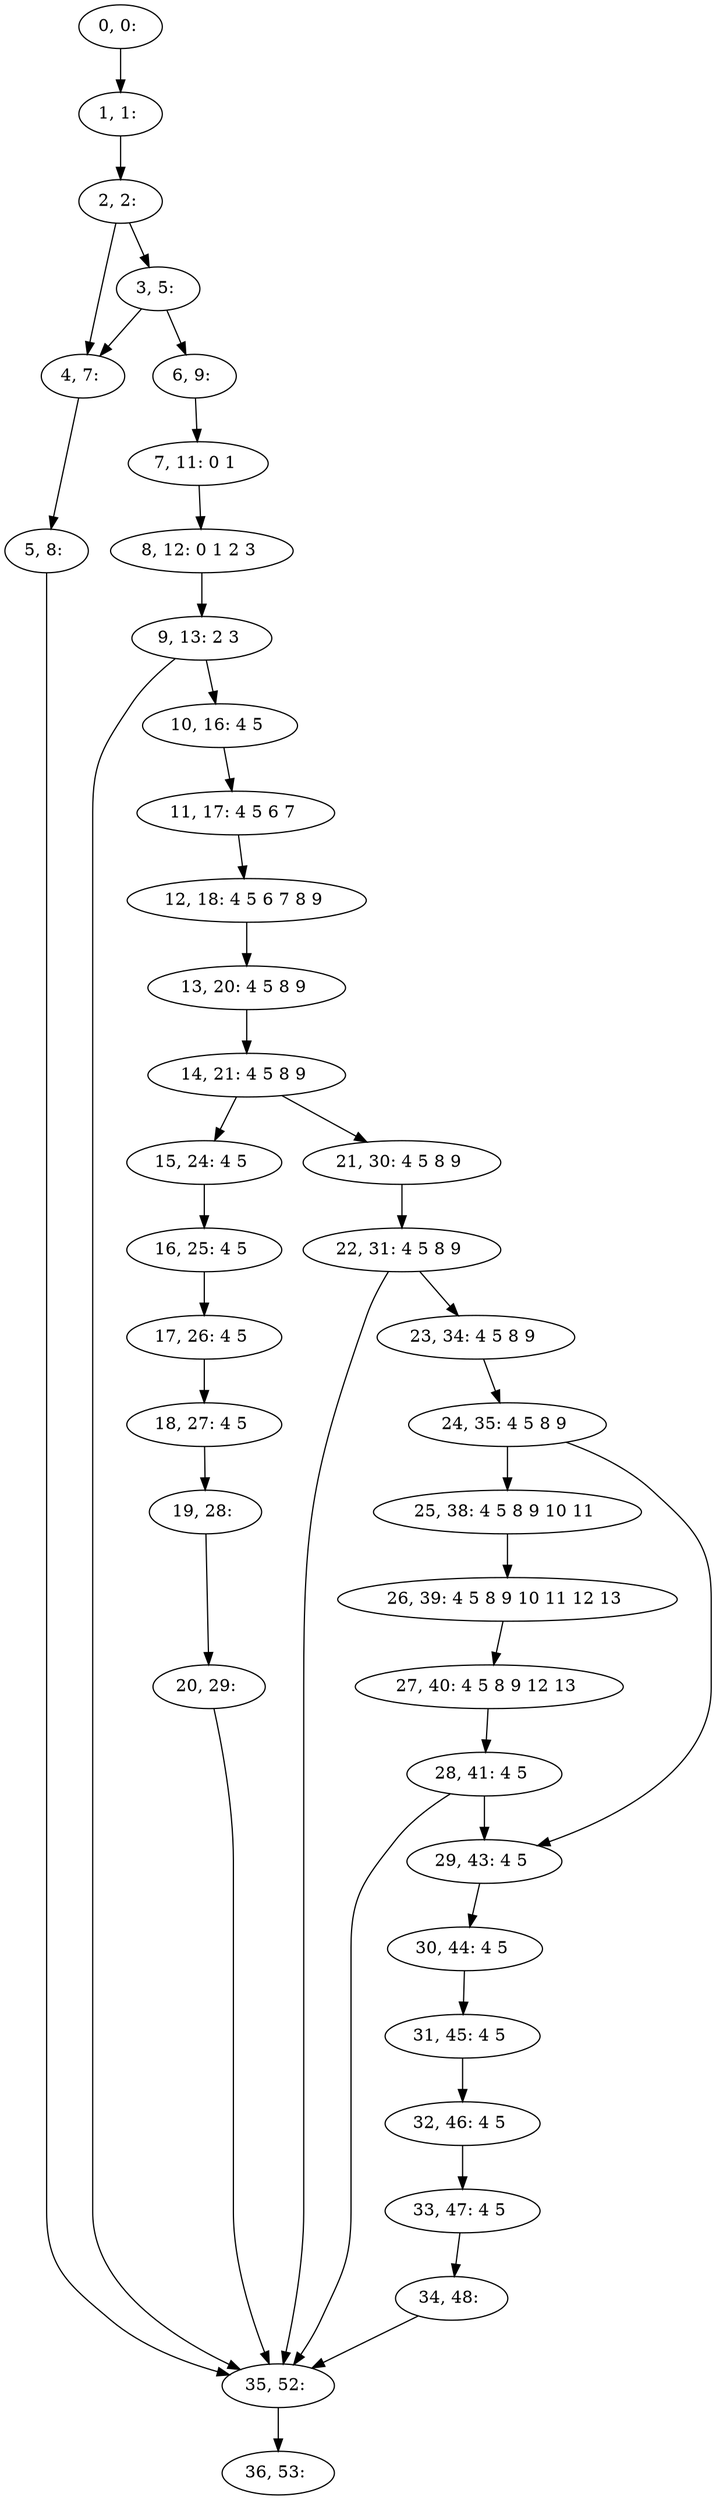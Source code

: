 digraph G {
0[label="0, 0: "];
1[label="1, 1: "];
2[label="2, 2: "];
3[label="3, 5: "];
4[label="4, 7: "];
5[label="5, 8: "];
6[label="6, 9: "];
7[label="7, 11: 0 1 "];
8[label="8, 12: 0 1 2 3 "];
9[label="9, 13: 2 3 "];
10[label="10, 16: 4 5 "];
11[label="11, 17: 4 5 6 7 "];
12[label="12, 18: 4 5 6 7 8 9 "];
13[label="13, 20: 4 5 8 9 "];
14[label="14, 21: 4 5 8 9 "];
15[label="15, 24: 4 5 "];
16[label="16, 25: 4 5 "];
17[label="17, 26: 4 5 "];
18[label="18, 27: 4 5 "];
19[label="19, 28: "];
20[label="20, 29: "];
21[label="21, 30: 4 5 8 9 "];
22[label="22, 31: 4 5 8 9 "];
23[label="23, 34: 4 5 8 9 "];
24[label="24, 35: 4 5 8 9 "];
25[label="25, 38: 4 5 8 9 10 11 "];
26[label="26, 39: 4 5 8 9 10 11 12 13 "];
27[label="27, 40: 4 5 8 9 12 13 "];
28[label="28, 41: 4 5 "];
29[label="29, 43: 4 5 "];
30[label="30, 44: 4 5 "];
31[label="31, 45: 4 5 "];
32[label="32, 46: 4 5 "];
33[label="33, 47: 4 5 "];
34[label="34, 48: "];
35[label="35, 52: "];
36[label="36, 53: "];
0->1 ;
1->2 ;
2->3 ;
2->4 ;
3->4 ;
3->6 ;
4->5 ;
5->35 ;
6->7 ;
7->8 ;
8->9 ;
9->10 ;
9->35 ;
10->11 ;
11->12 ;
12->13 ;
13->14 ;
14->15 ;
14->21 ;
15->16 ;
16->17 ;
17->18 ;
18->19 ;
19->20 ;
20->35 ;
21->22 ;
22->23 ;
22->35 ;
23->24 ;
24->25 ;
24->29 ;
25->26 ;
26->27 ;
27->28 ;
28->29 ;
28->35 ;
29->30 ;
30->31 ;
31->32 ;
32->33 ;
33->34 ;
34->35 ;
35->36 ;
}
